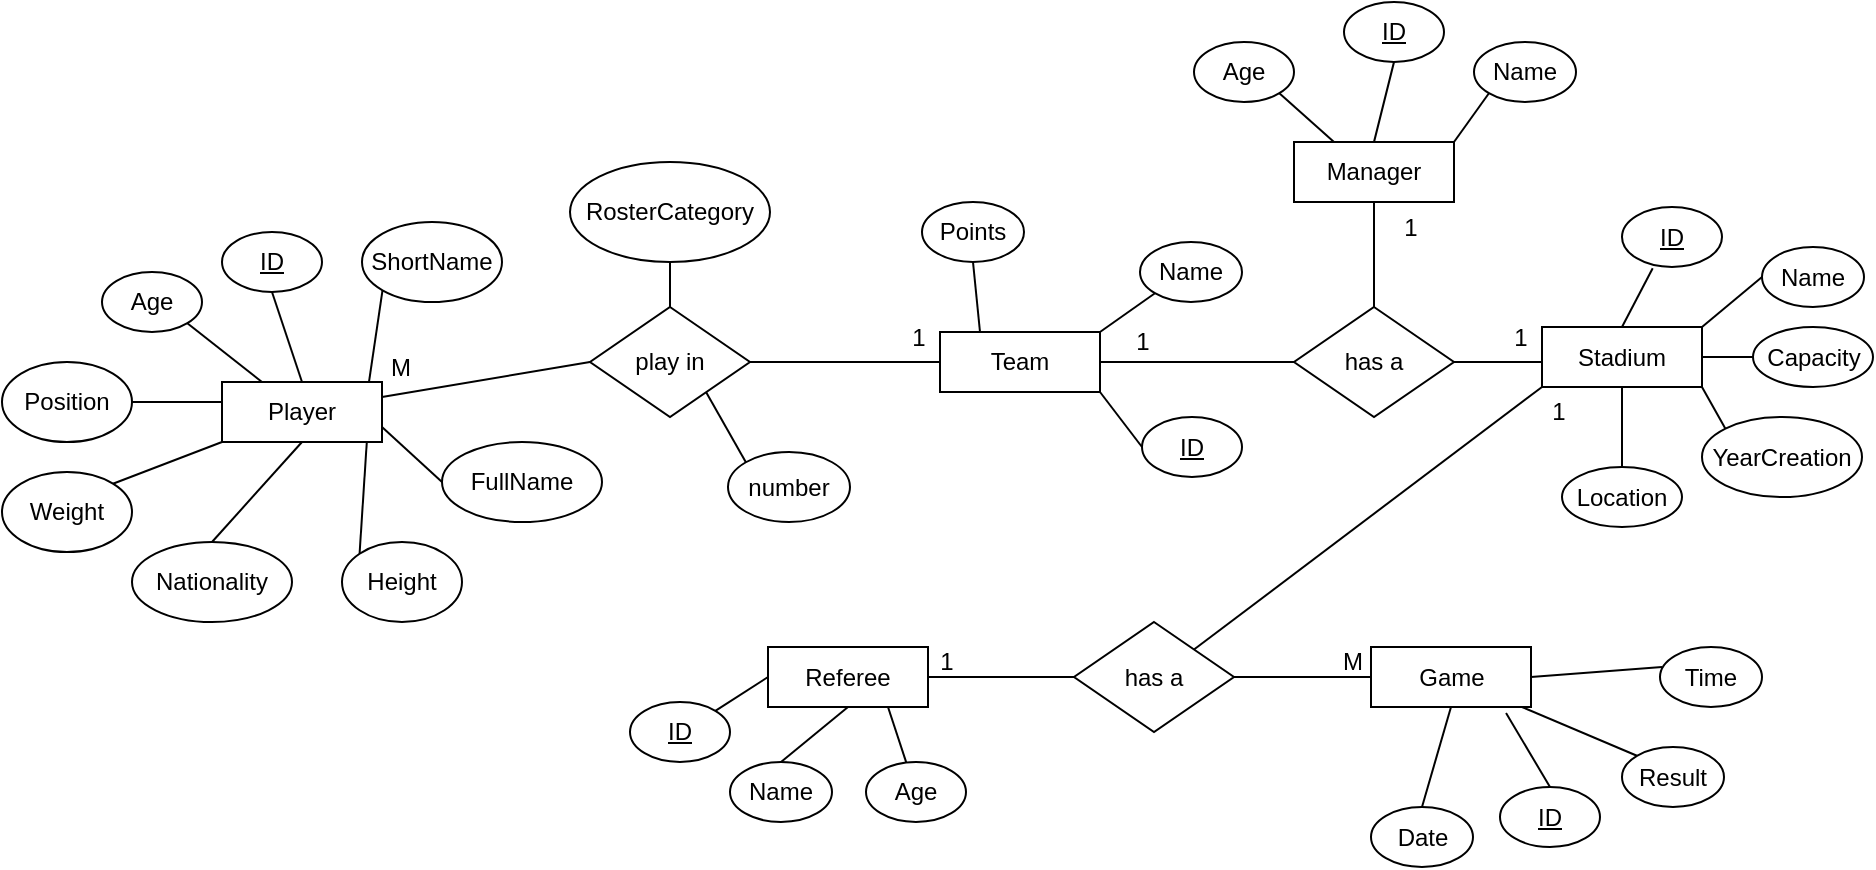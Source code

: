 <mxfile version="26.1.1">
  <diagram id="C5RBs43oDa-KdzZeNtuy" name="Page-1">
    <mxGraphModel dx="1434" dy="784" grid="1" gridSize="10" guides="1" tooltips="1" connect="1" arrows="1" fold="1" page="1" pageScale="1" pageWidth="827" pageHeight="1169" math="0" shadow="0">
      <root>
        <mxCell id="WIyWlLk6GJQsqaUBKTNV-0" />
        <mxCell id="WIyWlLk6GJQsqaUBKTNV-1" parent="WIyWlLk6GJQsqaUBKTNV-0" />
        <mxCell id="VCkYvAJSFD96SRJC9dSR-2" value="Player" style="rounded=0;whiteSpace=wrap;html=1;" vertex="1" parent="WIyWlLk6GJQsqaUBKTNV-1">
          <mxGeometry x="150" y="300" width="80" height="30" as="geometry" />
        </mxCell>
        <mxCell id="VCkYvAJSFD96SRJC9dSR-3" value="Team" style="rounded=0;whiteSpace=wrap;html=1;" vertex="1" parent="WIyWlLk6GJQsqaUBKTNV-1">
          <mxGeometry x="509" y="275" width="80" height="30" as="geometry" />
        </mxCell>
        <mxCell id="VCkYvAJSFD96SRJC9dSR-4" value="Game" style="rounded=0;whiteSpace=wrap;html=1;" vertex="1" parent="WIyWlLk6GJQsqaUBKTNV-1">
          <mxGeometry x="724.5" y="432.5" width="80" height="30" as="geometry" />
        </mxCell>
        <mxCell id="VCkYvAJSFD96SRJC9dSR-5" value="Stadium" style="rounded=0;whiteSpace=wrap;html=1;" vertex="1" parent="WIyWlLk6GJQsqaUBKTNV-1">
          <mxGeometry x="810" y="272.5" width="80" height="30" as="geometry" />
        </mxCell>
        <mxCell id="VCkYvAJSFD96SRJC9dSR-6" value="Referee" style="rounded=0;whiteSpace=wrap;html=1;" vertex="1" parent="WIyWlLk6GJQsqaUBKTNV-1">
          <mxGeometry x="423" y="432.5" width="80" height="30" as="geometry" />
        </mxCell>
        <mxCell id="VCkYvAJSFD96SRJC9dSR-7" value="Manager" style="rounded=0;whiteSpace=wrap;html=1;" vertex="1" parent="WIyWlLk6GJQsqaUBKTNV-1">
          <mxGeometry x="686" y="180" width="80" height="30" as="geometry" />
        </mxCell>
        <mxCell id="VCkYvAJSFD96SRJC9dSR-8" value="&lt;u&gt;ID&lt;/u&gt;" style="ellipse;whiteSpace=wrap;html=1;" vertex="1" parent="WIyWlLk6GJQsqaUBKTNV-1">
          <mxGeometry x="150" y="225" width="50" height="30" as="geometry" />
        </mxCell>
        <mxCell id="VCkYvAJSFD96SRJC9dSR-9" value="ShortName" style="ellipse;whiteSpace=wrap;html=1;" vertex="1" parent="WIyWlLk6GJQsqaUBKTNV-1">
          <mxGeometry x="220" y="220" width="70" height="40" as="geometry" />
        </mxCell>
        <mxCell id="VCkYvAJSFD96SRJC9dSR-10" value="FullName" style="ellipse;whiteSpace=wrap;html=1;" vertex="1" parent="WIyWlLk6GJQsqaUBKTNV-1">
          <mxGeometry x="260" y="330" width="80" height="40" as="geometry" />
        </mxCell>
        <mxCell id="VCkYvAJSFD96SRJC9dSR-11" value="Height" style="ellipse;whiteSpace=wrap;html=1;" vertex="1" parent="WIyWlLk6GJQsqaUBKTNV-1">
          <mxGeometry x="210" y="380" width="60" height="40" as="geometry" />
        </mxCell>
        <mxCell id="VCkYvAJSFD96SRJC9dSR-12" value="Position" style="ellipse;whiteSpace=wrap;html=1;" vertex="1" parent="WIyWlLk6GJQsqaUBKTNV-1">
          <mxGeometry x="40" y="290" width="65" height="40" as="geometry" />
        </mxCell>
        <mxCell id="VCkYvAJSFD96SRJC9dSR-13" value="Nationality" style="ellipse;whiteSpace=wrap;html=1;" vertex="1" parent="WIyWlLk6GJQsqaUBKTNV-1">
          <mxGeometry x="105" y="380" width="80" height="40" as="geometry" />
        </mxCell>
        <mxCell id="VCkYvAJSFD96SRJC9dSR-14" value="Age" style="ellipse;whiteSpace=wrap;html=1;" vertex="1" parent="WIyWlLk6GJQsqaUBKTNV-1">
          <mxGeometry x="90" y="245" width="50" height="30" as="geometry" />
        </mxCell>
        <mxCell id="VCkYvAJSFD96SRJC9dSR-15" value="Weight" style="ellipse;whiteSpace=wrap;html=1;" vertex="1" parent="WIyWlLk6GJQsqaUBKTNV-1">
          <mxGeometry x="40" y="345" width="65" height="40" as="geometry" />
        </mxCell>
        <mxCell id="VCkYvAJSFD96SRJC9dSR-16" value="" style="endArrow=none;html=1;rounded=0;entryX=1;entryY=1;entryDx=0;entryDy=0;" edge="1" parent="WIyWlLk6GJQsqaUBKTNV-1" target="VCkYvAJSFD96SRJC9dSR-14">
          <mxGeometry width="50" height="50" relative="1" as="geometry">
            <mxPoint x="170" y="300" as="sourcePoint" />
            <mxPoint x="410" y="400" as="targetPoint" />
          </mxGeometry>
        </mxCell>
        <mxCell id="VCkYvAJSFD96SRJC9dSR-18" value="" style="endArrow=none;html=1;rounded=0;entryX=0.5;entryY=1;entryDx=0;entryDy=0;exitX=0.5;exitY=0;exitDx=0;exitDy=0;" edge="1" parent="WIyWlLk6GJQsqaUBKTNV-1" source="VCkYvAJSFD96SRJC9dSR-2" target="VCkYvAJSFD96SRJC9dSR-8">
          <mxGeometry width="50" height="50" relative="1" as="geometry">
            <mxPoint x="360" y="450" as="sourcePoint" />
            <mxPoint x="410" y="400" as="targetPoint" />
          </mxGeometry>
        </mxCell>
        <mxCell id="VCkYvAJSFD96SRJC9dSR-20" value="" style="endArrow=none;html=1;rounded=0;entryX=1;entryY=0.5;entryDx=0;entryDy=0;" edge="1" parent="WIyWlLk6GJQsqaUBKTNV-1" target="VCkYvAJSFD96SRJC9dSR-12">
          <mxGeometry width="50" height="50" relative="1" as="geometry">
            <mxPoint x="150" y="310" as="sourcePoint" />
            <mxPoint x="143" y="281" as="targetPoint" />
          </mxGeometry>
        </mxCell>
        <mxCell id="VCkYvAJSFD96SRJC9dSR-21" value="" style="endArrow=none;html=1;rounded=0;entryX=1;entryY=0;entryDx=0;entryDy=0;exitX=0;exitY=1;exitDx=0;exitDy=0;" edge="1" parent="WIyWlLk6GJQsqaUBKTNV-1" source="VCkYvAJSFD96SRJC9dSR-2" target="VCkYvAJSFD96SRJC9dSR-15">
          <mxGeometry width="50" height="50" relative="1" as="geometry">
            <mxPoint x="190" y="320" as="sourcePoint" />
            <mxPoint x="153" y="291" as="targetPoint" />
          </mxGeometry>
        </mxCell>
        <mxCell id="VCkYvAJSFD96SRJC9dSR-22" value="" style="endArrow=none;html=1;rounded=0;entryX=0.5;entryY=0;entryDx=0;entryDy=0;exitX=0.5;exitY=1;exitDx=0;exitDy=0;" edge="1" parent="WIyWlLk6GJQsqaUBKTNV-1" source="VCkYvAJSFD96SRJC9dSR-2" target="VCkYvAJSFD96SRJC9dSR-13">
          <mxGeometry width="50" height="50" relative="1" as="geometry">
            <mxPoint x="200" y="330" as="sourcePoint" />
            <mxPoint x="163" y="301" as="targetPoint" />
          </mxGeometry>
        </mxCell>
        <mxCell id="VCkYvAJSFD96SRJC9dSR-23" value="" style="endArrow=none;html=1;rounded=0;entryX=0.905;entryY=0.999;entryDx=0;entryDy=0;entryPerimeter=0;exitX=0;exitY=0;exitDx=0;exitDy=0;" edge="1" parent="WIyWlLk6GJQsqaUBKTNV-1" source="VCkYvAJSFD96SRJC9dSR-11" target="VCkYvAJSFD96SRJC9dSR-2">
          <mxGeometry width="50" height="50" relative="1" as="geometry">
            <mxPoint x="210" y="340" as="sourcePoint" />
            <mxPoint x="173" y="311" as="targetPoint" />
          </mxGeometry>
        </mxCell>
        <mxCell id="VCkYvAJSFD96SRJC9dSR-24" value="" style="endArrow=none;html=1;rounded=0;entryX=1;entryY=0.75;entryDx=0;entryDy=0;exitX=0;exitY=0.5;exitDx=0;exitDy=0;" edge="1" parent="WIyWlLk6GJQsqaUBKTNV-1" source="VCkYvAJSFD96SRJC9dSR-10" target="VCkYvAJSFD96SRJC9dSR-2">
          <mxGeometry width="50" height="50" relative="1" as="geometry">
            <mxPoint x="220" y="350" as="sourcePoint" />
            <mxPoint x="183" y="321" as="targetPoint" />
          </mxGeometry>
        </mxCell>
        <mxCell id="VCkYvAJSFD96SRJC9dSR-25" value="" style="endArrow=none;html=1;rounded=0;exitX=0;exitY=1;exitDx=0;exitDy=0;entryX=0.919;entryY=-0.006;entryDx=0;entryDy=0;entryPerimeter=0;" edge="1" parent="WIyWlLk6GJQsqaUBKTNV-1" source="VCkYvAJSFD96SRJC9dSR-9" target="VCkYvAJSFD96SRJC9dSR-2">
          <mxGeometry width="50" height="50" relative="1" as="geometry">
            <mxPoint x="230" y="360" as="sourcePoint" />
            <mxPoint x="210" y="298" as="targetPoint" />
          </mxGeometry>
        </mxCell>
        <mxCell id="VCkYvAJSFD96SRJC9dSR-26" value="&lt;u&gt;ID&lt;/u&gt;" style="ellipse;whiteSpace=wrap;html=1;" vertex="1" parent="WIyWlLk6GJQsqaUBKTNV-1">
          <mxGeometry x="610" y="317.5" width="50" height="30" as="geometry" />
        </mxCell>
        <mxCell id="VCkYvAJSFD96SRJC9dSR-27" value="Name" style="ellipse;whiteSpace=wrap;html=1;" vertex="1" parent="WIyWlLk6GJQsqaUBKTNV-1">
          <mxGeometry x="609" y="230" width="51" height="30" as="geometry" />
        </mxCell>
        <mxCell id="VCkYvAJSFD96SRJC9dSR-28" value="Points" style="ellipse;whiteSpace=wrap;html=1;" vertex="1" parent="WIyWlLk6GJQsqaUBKTNV-1">
          <mxGeometry x="500" y="210" width="51" height="30" as="geometry" />
        </mxCell>
        <mxCell id="VCkYvAJSFD96SRJC9dSR-30" value="" style="endArrow=none;html=1;rounded=0;entryX=0.5;entryY=1;entryDx=0;entryDy=0;exitX=0.25;exitY=0;exitDx=0;exitDy=0;" edge="1" parent="WIyWlLk6GJQsqaUBKTNV-1" source="VCkYvAJSFD96SRJC9dSR-3" target="VCkYvAJSFD96SRJC9dSR-28">
          <mxGeometry width="50" height="50" relative="1" as="geometry">
            <mxPoint x="459" y="450" as="sourcePoint" />
            <mxPoint x="509" y="400" as="targetPoint" />
          </mxGeometry>
        </mxCell>
        <mxCell id="VCkYvAJSFD96SRJC9dSR-31" value="" style="endArrow=none;html=1;rounded=0;entryX=0;entryY=1;entryDx=0;entryDy=0;exitX=1;exitY=0;exitDx=0;exitDy=0;" edge="1" parent="WIyWlLk6GJQsqaUBKTNV-1" source="VCkYvAJSFD96SRJC9dSR-3" target="VCkYvAJSFD96SRJC9dSR-27">
          <mxGeometry width="50" height="50" relative="1" as="geometry">
            <mxPoint x="539" y="285" as="sourcePoint" />
            <mxPoint x="517" y="255" as="targetPoint" />
          </mxGeometry>
        </mxCell>
        <mxCell id="VCkYvAJSFD96SRJC9dSR-32" value="" style="endArrow=none;html=1;rounded=0;entryX=1;entryY=1;entryDx=0;entryDy=0;exitX=0;exitY=0.5;exitDx=0;exitDy=0;exitPerimeter=0;" edge="1" parent="WIyWlLk6GJQsqaUBKTNV-1" source="VCkYvAJSFD96SRJC9dSR-26" target="VCkYvAJSFD96SRJC9dSR-3">
          <mxGeometry width="50" height="50" relative="1" as="geometry">
            <mxPoint x="549" y="295" as="sourcePoint" />
            <mxPoint x="527" y="265" as="targetPoint" />
          </mxGeometry>
        </mxCell>
        <mxCell id="VCkYvAJSFD96SRJC9dSR-33" value="&lt;u&gt;ID&lt;/u&gt;" style="ellipse;whiteSpace=wrap;html=1;" vertex="1" parent="WIyWlLk6GJQsqaUBKTNV-1">
          <mxGeometry x="789" y="502.5" width="50" height="30" as="geometry" />
        </mxCell>
        <mxCell id="VCkYvAJSFD96SRJC9dSR-34" value="Result" style="ellipse;whiteSpace=wrap;html=1;" vertex="1" parent="WIyWlLk6GJQsqaUBKTNV-1">
          <mxGeometry x="850" y="482.5" width="51" height="30" as="geometry" />
        </mxCell>
        <mxCell id="VCkYvAJSFD96SRJC9dSR-35" value="Date" style="ellipse;whiteSpace=wrap;html=1;" vertex="1" parent="WIyWlLk6GJQsqaUBKTNV-1">
          <mxGeometry x="724.5" y="512.5" width="51" height="30" as="geometry" />
        </mxCell>
        <mxCell id="VCkYvAJSFD96SRJC9dSR-36" value="Time" style="ellipse;whiteSpace=wrap;html=1;" vertex="1" parent="WIyWlLk6GJQsqaUBKTNV-1">
          <mxGeometry x="869" y="432.5" width="51" height="30" as="geometry" />
        </mxCell>
        <mxCell id="VCkYvAJSFD96SRJC9dSR-38" value="&lt;u&gt;ID&lt;/u&gt;" style="ellipse;whiteSpace=wrap;html=1;" vertex="1" parent="WIyWlLk6GJQsqaUBKTNV-1">
          <mxGeometry x="850" y="212.5" width="50" height="30" as="geometry" />
        </mxCell>
        <mxCell id="VCkYvAJSFD96SRJC9dSR-41" value="" style="endArrow=none;html=1;rounded=0;entryX=0.307;entryY=1.022;entryDx=0;entryDy=0;exitX=0.5;exitY=0;exitDx=0;exitDy=0;entryPerimeter=0;" edge="1" parent="WIyWlLk6GJQsqaUBKTNV-1" source="VCkYvAJSFD96SRJC9dSR-5" target="VCkYvAJSFD96SRJC9dSR-38">
          <mxGeometry width="50" height="50" relative="1" as="geometry">
            <mxPoint x="727" y="237.5" as="sourcePoint" />
            <mxPoint x="710" y="187.5" as="targetPoint" />
          </mxGeometry>
        </mxCell>
        <mxCell id="VCkYvAJSFD96SRJC9dSR-42" value="Name" style="ellipse;whiteSpace=wrap;html=1;" vertex="1" parent="WIyWlLk6GJQsqaUBKTNV-1">
          <mxGeometry x="920" y="232.5" width="51" height="30" as="geometry" />
        </mxCell>
        <mxCell id="VCkYvAJSFD96SRJC9dSR-43" value="" style="endArrow=none;html=1;rounded=0;exitX=1;exitY=0;exitDx=0;exitDy=0;" edge="1" parent="WIyWlLk6GJQsqaUBKTNV-1" source="VCkYvAJSFD96SRJC9dSR-5">
          <mxGeometry width="50" height="50" relative="1" as="geometry">
            <mxPoint x="890" y="287.5" as="sourcePoint" />
            <mxPoint x="920" y="247.5" as="targetPoint" />
          </mxGeometry>
        </mxCell>
        <mxCell id="VCkYvAJSFD96SRJC9dSR-46" value="Capacity" style="ellipse;whiteSpace=wrap;html=1;" vertex="1" parent="WIyWlLk6GJQsqaUBKTNV-1">
          <mxGeometry x="915.5" y="272.5" width="60" height="30" as="geometry" />
        </mxCell>
        <mxCell id="VCkYvAJSFD96SRJC9dSR-47" value="" style="endArrow=none;html=1;rounded=0;entryX=0;entryY=0.5;entryDx=0;entryDy=0;exitX=1;exitY=0.5;exitDx=0;exitDy=0;" edge="1" parent="WIyWlLk6GJQsqaUBKTNV-1" target="VCkYvAJSFD96SRJC9dSR-46" source="VCkYvAJSFD96SRJC9dSR-5">
          <mxGeometry width="50" height="50" relative="1" as="geometry">
            <mxPoint x="882" y="305.5" as="sourcePoint" />
            <mxPoint x="855" y="303.5" as="targetPoint" />
          </mxGeometry>
        </mxCell>
        <mxCell id="VCkYvAJSFD96SRJC9dSR-49" value="YearCreation" style="ellipse;whiteSpace=wrap;html=1;" vertex="1" parent="WIyWlLk6GJQsqaUBKTNV-1">
          <mxGeometry x="890" y="317.5" width="80" height="40" as="geometry" />
        </mxCell>
        <mxCell id="VCkYvAJSFD96SRJC9dSR-50" value="Location" style="ellipse;whiteSpace=wrap;html=1;" vertex="1" parent="WIyWlLk6GJQsqaUBKTNV-1">
          <mxGeometry x="820" y="342.5" width="60" height="30" as="geometry" />
        </mxCell>
        <mxCell id="VCkYvAJSFD96SRJC9dSR-51" value="" style="endArrow=none;html=1;rounded=0;entryX=0;entryY=0;entryDx=0;entryDy=0;exitX=1;exitY=1;exitDx=0;exitDy=0;" edge="1" parent="WIyWlLk6GJQsqaUBKTNV-1" source="VCkYvAJSFD96SRJC9dSR-5" target="VCkYvAJSFD96SRJC9dSR-49">
          <mxGeometry width="50" height="50" relative="1" as="geometry">
            <mxPoint x="900" y="297.5" as="sourcePoint" />
            <mxPoint x="926" y="297.5" as="targetPoint" />
          </mxGeometry>
        </mxCell>
        <mxCell id="VCkYvAJSFD96SRJC9dSR-52" value="" style="endArrow=none;html=1;rounded=0;entryX=0.5;entryY=0;entryDx=0;entryDy=0;exitX=0.5;exitY=1;exitDx=0;exitDy=0;" edge="1" parent="WIyWlLk6GJQsqaUBKTNV-1" source="VCkYvAJSFD96SRJC9dSR-5" target="VCkYvAJSFD96SRJC9dSR-50">
          <mxGeometry width="50" height="50" relative="1" as="geometry">
            <mxPoint x="910" y="307.5" as="sourcePoint" />
            <mxPoint x="936" y="307.5" as="targetPoint" />
          </mxGeometry>
        </mxCell>
        <mxCell id="VCkYvAJSFD96SRJC9dSR-53" value="" style="endArrow=none;html=1;rounded=0;exitX=1;exitY=0.5;exitDx=0;exitDy=0;" edge="1" parent="WIyWlLk6GJQsqaUBKTNV-1" source="VCkYvAJSFD96SRJC9dSR-4">
          <mxGeometry width="50" height="50" relative="1" as="geometry">
            <mxPoint x="868.5" y="542.5" as="sourcePoint" />
            <mxPoint x="870" y="442.5" as="targetPoint" />
          </mxGeometry>
        </mxCell>
        <mxCell id="VCkYvAJSFD96SRJC9dSR-54" value="" style="endArrow=none;html=1;rounded=0;entryX=0.5;entryY=1;entryDx=0;entryDy=0;exitX=0.5;exitY=0;exitDx=0;exitDy=0;" edge="1" parent="WIyWlLk6GJQsqaUBKTNV-1" source="VCkYvAJSFD96SRJC9dSR-35" target="VCkYvAJSFD96SRJC9dSR-4">
          <mxGeometry width="50" height="50" relative="1" as="geometry">
            <mxPoint x="1060.5" y="432.5" as="sourcePoint" />
            <mxPoint x="1072.5" y="453.5" as="targetPoint" />
          </mxGeometry>
        </mxCell>
        <mxCell id="VCkYvAJSFD96SRJC9dSR-55" value="" style="endArrow=none;html=1;rounded=0;entryX=0.844;entryY=1.1;entryDx=0;entryDy=0;exitX=0.5;exitY=0;exitDx=0;exitDy=0;entryPerimeter=0;" edge="1" parent="WIyWlLk6GJQsqaUBKTNV-1" source="VCkYvAJSFD96SRJC9dSR-33" target="VCkYvAJSFD96SRJC9dSR-4">
          <mxGeometry width="50" height="50" relative="1" as="geometry">
            <mxPoint x="1070.5" y="442.5" as="sourcePoint" />
            <mxPoint x="1082.5" y="463.5" as="targetPoint" />
          </mxGeometry>
        </mxCell>
        <mxCell id="VCkYvAJSFD96SRJC9dSR-56" value="" style="endArrow=none;html=1;rounded=0;exitX=0;exitY=0;exitDx=0;exitDy=0;" edge="1" parent="WIyWlLk6GJQsqaUBKTNV-1" source="VCkYvAJSFD96SRJC9dSR-34">
          <mxGeometry width="50" height="50" relative="1" as="geometry">
            <mxPoint x="1080.5" y="452.5" as="sourcePoint" />
            <mxPoint x="800" y="462.5" as="targetPoint" />
          </mxGeometry>
        </mxCell>
        <mxCell id="VCkYvAJSFD96SRJC9dSR-57" value="&lt;u&gt;ID&lt;/u&gt;" style="ellipse;whiteSpace=wrap;html=1;" vertex="1" parent="WIyWlLk6GJQsqaUBKTNV-1">
          <mxGeometry x="354" y="460" width="50" height="30" as="geometry" />
        </mxCell>
        <mxCell id="VCkYvAJSFD96SRJC9dSR-58" value="Name" style="ellipse;whiteSpace=wrap;html=1;" vertex="1" parent="WIyWlLk6GJQsqaUBKTNV-1">
          <mxGeometry x="404" y="490" width="51" height="30" as="geometry" />
        </mxCell>
        <mxCell id="VCkYvAJSFD96SRJC9dSR-59" value="Age" style="ellipse;whiteSpace=wrap;html=1;" vertex="1" parent="WIyWlLk6GJQsqaUBKTNV-1">
          <mxGeometry x="472" y="490" width="50" height="30" as="geometry" />
        </mxCell>
        <mxCell id="VCkYvAJSFD96SRJC9dSR-60" value="" style="endArrow=none;html=1;rounded=0;entryX=0;entryY=0.5;entryDx=0;entryDy=0;exitX=1;exitY=0;exitDx=0;exitDy=0;" edge="1" parent="WIyWlLk6GJQsqaUBKTNV-1" source="VCkYvAJSFD96SRJC9dSR-57" target="VCkYvAJSFD96SRJC9dSR-6">
          <mxGeometry width="50" height="50" relative="1" as="geometry">
            <mxPoint x="313" y="360" as="sourcePoint" />
            <mxPoint x="333" y="310" as="targetPoint" />
          </mxGeometry>
        </mxCell>
        <mxCell id="VCkYvAJSFD96SRJC9dSR-61" value="" style="endArrow=none;html=1;rounded=0;entryX=0.5;entryY=1;entryDx=0;entryDy=0;exitX=0.5;exitY=0;exitDx=0;exitDy=0;" edge="1" parent="WIyWlLk6GJQsqaUBKTNV-1" source="VCkYvAJSFD96SRJC9dSR-58" target="VCkYvAJSFD96SRJC9dSR-6">
          <mxGeometry width="50" height="50" relative="1" as="geometry">
            <mxPoint x="323" y="370" as="sourcePoint" />
            <mxPoint x="343" y="320" as="targetPoint" />
          </mxGeometry>
        </mxCell>
        <mxCell id="VCkYvAJSFD96SRJC9dSR-62" value="" style="endArrow=none;html=1;rounded=0;entryX=0.75;entryY=1;entryDx=0;entryDy=0;" edge="1" parent="WIyWlLk6GJQsqaUBKTNV-1" source="VCkYvAJSFD96SRJC9dSR-59" target="VCkYvAJSFD96SRJC9dSR-6">
          <mxGeometry width="50" height="50" relative="1" as="geometry">
            <mxPoint x="333" y="380" as="sourcePoint" />
            <mxPoint x="484" y="470" as="targetPoint" />
          </mxGeometry>
        </mxCell>
        <mxCell id="VCkYvAJSFD96SRJC9dSR-63" value="&lt;u&gt;ID&lt;/u&gt;" style="ellipse;whiteSpace=wrap;html=1;" vertex="1" parent="WIyWlLk6GJQsqaUBKTNV-1">
          <mxGeometry x="711" y="110" width="50" height="30" as="geometry" />
        </mxCell>
        <mxCell id="VCkYvAJSFD96SRJC9dSR-64" value="Name" style="ellipse;whiteSpace=wrap;html=1;" vertex="1" parent="WIyWlLk6GJQsqaUBKTNV-1">
          <mxGeometry x="776" y="130" width="51" height="30" as="geometry" />
        </mxCell>
        <mxCell id="VCkYvAJSFD96SRJC9dSR-65" value="Age" style="ellipse;whiteSpace=wrap;html=1;" vertex="1" parent="WIyWlLk6GJQsqaUBKTNV-1">
          <mxGeometry x="636" y="130" width="50" height="30" as="geometry" />
        </mxCell>
        <mxCell id="VCkYvAJSFD96SRJC9dSR-66" value="" style="endArrow=none;html=1;rounded=0;entryX=0.25;entryY=0;entryDx=0;entryDy=0;exitX=1;exitY=1;exitDx=0;exitDy=0;" edge="1" parent="WIyWlLk6GJQsqaUBKTNV-1" source="VCkYvAJSFD96SRJC9dSR-65" target="VCkYvAJSFD96SRJC9dSR-7">
          <mxGeometry width="50" height="50" relative="1" as="geometry">
            <mxPoint x="786" y="345" as="sourcePoint" />
            <mxPoint x="814" y="326" as="targetPoint" />
          </mxGeometry>
        </mxCell>
        <mxCell id="VCkYvAJSFD96SRJC9dSR-67" value="" style="endArrow=none;html=1;rounded=0;entryX=0.5;entryY=1;entryDx=0;entryDy=0;exitX=0.5;exitY=0;exitDx=0;exitDy=0;" edge="1" parent="WIyWlLk6GJQsqaUBKTNV-1" source="VCkYvAJSFD96SRJC9dSR-7" target="VCkYvAJSFD96SRJC9dSR-63">
          <mxGeometry width="50" height="50" relative="1" as="geometry">
            <mxPoint x="796" y="355" as="sourcePoint" />
            <mxPoint x="824" y="336" as="targetPoint" />
          </mxGeometry>
        </mxCell>
        <mxCell id="VCkYvAJSFD96SRJC9dSR-68" value="" style="endArrow=none;html=1;rounded=0;entryX=0;entryY=1;entryDx=0;entryDy=0;exitX=1;exitY=0;exitDx=0;exitDy=0;" edge="1" parent="WIyWlLk6GJQsqaUBKTNV-1" source="VCkYvAJSFD96SRJC9dSR-7" target="VCkYvAJSFD96SRJC9dSR-64">
          <mxGeometry width="50" height="50" relative="1" as="geometry">
            <mxPoint x="806" y="365" as="sourcePoint" />
            <mxPoint x="834" y="346" as="targetPoint" />
          </mxGeometry>
        </mxCell>
        <mxCell id="VCkYvAJSFD96SRJC9dSR-69" value="play in" style="rhombus;whiteSpace=wrap;html=1;" vertex="1" parent="WIyWlLk6GJQsqaUBKTNV-1">
          <mxGeometry x="334" y="262.5" width="80" height="55" as="geometry" />
        </mxCell>
        <mxCell id="VCkYvAJSFD96SRJC9dSR-70" value="" style="endArrow=none;html=1;rounded=0;entryX=0;entryY=0.5;entryDx=0;entryDy=0;exitX=1;exitY=0.25;exitDx=0;exitDy=0;" edge="1" parent="WIyWlLk6GJQsqaUBKTNV-1" source="VCkYvAJSFD96SRJC9dSR-2" target="VCkYvAJSFD96SRJC9dSR-69">
          <mxGeometry width="50" height="50" relative="1" as="geometry">
            <mxPoint x="370" y="390" as="sourcePoint" />
            <mxPoint x="420" y="340" as="targetPoint" />
          </mxGeometry>
        </mxCell>
        <mxCell id="VCkYvAJSFD96SRJC9dSR-71" value="" style="endArrow=none;html=1;rounded=0;entryX=0;entryY=0.5;entryDx=0;entryDy=0;exitX=1;exitY=0.5;exitDx=0;exitDy=0;" edge="1" parent="WIyWlLk6GJQsqaUBKTNV-1" source="VCkYvAJSFD96SRJC9dSR-69" target="VCkYvAJSFD96SRJC9dSR-3">
          <mxGeometry width="50" height="50" relative="1" as="geometry">
            <mxPoint x="240" y="318" as="sourcePoint" />
            <mxPoint x="380" y="300" as="targetPoint" />
          </mxGeometry>
        </mxCell>
        <mxCell id="VCkYvAJSFD96SRJC9dSR-72" value="M" style="text;html=1;align=center;verticalAlign=middle;whiteSpace=wrap;rounded=0;" vertex="1" parent="WIyWlLk6GJQsqaUBKTNV-1">
          <mxGeometry x="230" y="285" width="19" height="15" as="geometry" />
        </mxCell>
        <mxCell id="VCkYvAJSFD96SRJC9dSR-75" value="1" style="text;html=1;align=center;verticalAlign=middle;whiteSpace=wrap;rounded=0;" vertex="1" parent="WIyWlLk6GJQsqaUBKTNV-1">
          <mxGeometry x="489" y="270" width="19" height="15" as="geometry" />
        </mxCell>
        <mxCell id="VCkYvAJSFD96SRJC9dSR-77" value="" style="endArrow=none;html=1;rounded=0;entryX=0.5;entryY=0;entryDx=0;entryDy=0;" edge="1" parent="WIyWlLk6GJQsqaUBKTNV-1" target="VCkYvAJSFD96SRJC9dSR-69">
          <mxGeometry width="50" height="50" relative="1" as="geometry">
            <mxPoint x="374" y="240" as="sourcePoint" />
            <mxPoint x="234" y="310" as="targetPoint" />
          </mxGeometry>
        </mxCell>
        <mxCell id="VCkYvAJSFD96SRJC9dSR-78" value="RosterCategory" style="ellipse;whiteSpace=wrap;html=1;" vertex="1" parent="WIyWlLk6GJQsqaUBKTNV-1">
          <mxGeometry x="324" y="190" width="100" height="50" as="geometry" />
        </mxCell>
        <mxCell id="VCkYvAJSFD96SRJC9dSR-79" value="number" style="ellipse;whiteSpace=wrap;html=1;" vertex="1" parent="WIyWlLk6GJQsqaUBKTNV-1">
          <mxGeometry x="403" y="335" width="61" height="35" as="geometry" />
        </mxCell>
        <mxCell id="VCkYvAJSFD96SRJC9dSR-80" value="" style="endArrow=none;html=1;rounded=0;exitX=0;exitY=0;exitDx=0;exitDy=0;entryX=0.726;entryY=0.776;entryDx=0;entryDy=0;entryPerimeter=0;" edge="1" parent="WIyWlLk6GJQsqaUBKTNV-1" source="VCkYvAJSFD96SRJC9dSR-79" target="VCkYvAJSFD96SRJC9dSR-69">
          <mxGeometry width="50" height="50" relative="1" as="geometry">
            <mxPoint x="384" y="250" as="sourcePoint" />
            <mxPoint x="387" y="300" as="targetPoint" />
          </mxGeometry>
        </mxCell>
        <mxCell id="VCkYvAJSFD96SRJC9dSR-81" value="has a" style="rhombus;whiteSpace=wrap;html=1;" vertex="1" parent="WIyWlLk6GJQsqaUBKTNV-1">
          <mxGeometry x="686" y="262.5" width="80" height="55" as="geometry" />
        </mxCell>
        <mxCell id="VCkYvAJSFD96SRJC9dSR-82" value="" style="endArrow=none;html=1;rounded=0;entryX=0;entryY=0.5;entryDx=0;entryDy=0;exitX=1;exitY=0.5;exitDx=0;exitDy=0;" edge="1" parent="WIyWlLk6GJQsqaUBKTNV-1" source="VCkYvAJSFD96SRJC9dSR-3" target="VCkYvAJSFD96SRJC9dSR-81">
          <mxGeometry width="50" height="50" relative="1" as="geometry">
            <mxPoint x="550" y="360" as="sourcePoint" />
            <mxPoint x="600" y="310" as="targetPoint" />
          </mxGeometry>
        </mxCell>
        <mxCell id="VCkYvAJSFD96SRJC9dSR-83" value="" style="endArrow=none;html=1;rounded=0;entryX=0;entryY=0.583;entryDx=0;entryDy=0;exitX=1;exitY=0.5;exitDx=0;exitDy=0;entryPerimeter=0;" edge="1" parent="WIyWlLk6GJQsqaUBKTNV-1" source="VCkYvAJSFD96SRJC9dSR-81" target="VCkYvAJSFD96SRJC9dSR-5">
          <mxGeometry width="50" height="50" relative="1" as="geometry">
            <mxPoint x="599" y="300" as="sourcePoint" />
            <mxPoint x="696" y="300" as="targetPoint" />
          </mxGeometry>
        </mxCell>
        <mxCell id="VCkYvAJSFD96SRJC9dSR-84" value="1" style="text;html=1;align=center;verticalAlign=middle;whiteSpace=wrap;rounded=0;" vertex="1" parent="WIyWlLk6GJQsqaUBKTNV-1">
          <mxGeometry x="600.5" y="272.5" width="19" height="15" as="geometry" />
        </mxCell>
        <mxCell id="VCkYvAJSFD96SRJC9dSR-86" value="1" style="text;html=1;align=center;verticalAlign=middle;whiteSpace=wrap;rounded=0;" vertex="1" parent="WIyWlLk6GJQsqaUBKTNV-1">
          <mxGeometry x="790" y="270" width="19" height="15" as="geometry" />
        </mxCell>
        <mxCell id="VCkYvAJSFD96SRJC9dSR-87" value="" style="endArrow=none;html=1;rounded=0;entryX=0.5;entryY=1;entryDx=0;entryDy=0;exitX=0.5;exitY=0;exitDx=0;exitDy=0;" edge="1" parent="WIyWlLk6GJQsqaUBKTNV-1" source="VCkYvAJSFD96SRJC9dSR-81" target="VCkYvAJSFD96SRJC9dSR-7">
          <mxGeometry width="50" height="50" relative="1" as="geometry">
            <mxPoint x="570" y="380" as="sourcePoint" />
            <mxPoint x="620" y="330" as="targetPoint" />
          </mxGeometry>
        </mxCell>
        <mxCell id="VCkYvAJSFD96SRJC9dSR-92" value="has a" style="rhombus;whiteSpace=wrap;html=1;" vertex="1" parent="WIyWlLk6GJQsqaUBKTNV-1">
          <mxGeometry x="576" y="420" width="80" height="55" as="geometry" />
        </mxCell>
        <mxCell id="VCkYvAJSFD96SRJC9dSR-93" value="" style="endArrow=none;html=1;rounded=0;entryX=0;entryY=0.5;entryDx=0;entryDy=0;exitX=1;exitY=0.5;exitDx=0;exitDy=0;" edge="1" parent="WIyWlLk6GJQsqaUBKTNV-1" source="VCkYvAJSFD96SRJC9dSR-6" target="VCkYvAJSFD96SRJC9dSR-92">
          <mxGeometry width="50" height="50" relative="1" as="geometry">
            <mxPoint x="509" y="454.5" as="sourcePoint" />
            <mxPoint x="604" y="454.5" as="targetPoint" />
          </mxGeometry>
        </mxCell>
        <mxCell id="VCkYvAJSFD96SRJC9dSR-94" value="" style="endArrow=none;html=1;rounded=0;entryX=0;entryY=0.5;entryDx=0;entryDy=0;exitX=1;exitY=0.5;exitDx=0;exitDy=0;" edge="1" parent="WIyWlLk6GJQsqaUBKTNV-1" source="VCkYvAJSFD96SRJC9dSR-92" target="VCkYvAJSFD96SRJC9dSR-4">
          <mxGeometry width="50" height="50" relative="1" as="geometry">
            <mxPoint x="647.5" y="440" as="sourcePoint" />
            <mxPoint x="714.5" y="433.5" as="targetPoint" />
          </mxGeometry>
        </mxCell>
        <mxCell id="VCkYvAJSFD96SRJC9dSR-95" value="1" style="text;html=1;align=center;verticalAlign=middle;whiteSpace=wrap;rounded=0;" vertex="1" parent="WIyWlLk6GJQsqaUBKTNV-1">
          <mxGeometry x="735" y="215" width="19" height="15" as="geometry" />
        </mxCell>
        <mxCell id="VCkYvAJSFD96SRJC9dSR-96" value="M" style="text;html=1;align=center;verticalAlign=middle;whiteSpace=wrap;rounded=0;" vertex="1" parent="WIyWlLk6GJQsqaUBKTNV-1">
          <mxGeometry x="705.5" y="432.5" width="19" height="15" as="geometry" />
        </mxCell>
        <mxCell id="VCkYvAJSFD96SRJC9dSR-97" value="1" style="text;html=1;align=center;verticalAlign=middle;whiteSpace=wrap;rounded=0;" vertex="1" parent="WIyWlLk6GJQsqaUBKTNV-1">
          <mxGeometry x="503" y="432.5" width="19" height="15" as="geometry" />
        </mxCell>
        <mxCell id="VCkYvAJSFD96SRJC9dSR-99" value="" style="endArrow=none;html=1;rounded=0;entryX=0;entryY=1;entryDx=0;entryDy=0;exitX=1;exitY=0;exitDx=0;exitDy=0;" edge="1" parent="WIyWlLk6GJQsqaUBKTNV-1" source="VCkYvAJSFD96SRJC9dSR-92" target="VCkYvAJSFD96SRJC9dSR-5">
          <mxGeometry width="50" height="50" relative="1" as="geometry">
            <mxPoint x="646" y="498" as="sourcePoint" />
            <mxPoint x="715" y="498" as="targetPoint" />
          </mxGeometry>
        </mxCell>
        <mxCell id="VCkYvAJSFD96SRJC9dSR-100" value="1" style="text;html=1;align=center;verticalAlign=middle;whiteSpace=wrap;rounded=0;" vertex="1" parent="WIyWlLk6GJQsqaUBKTNV-1">
          <mxGeometry x="809" y="307.5" width="19" height="15" as="geometry" />
        </mxCell>
      </root>
    </mxGraphModel>
  </diagram>
</mxfile>

